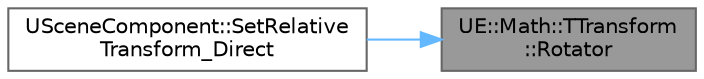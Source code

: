 digraph "UE::Math::TTransform::Rotator"
{
 // INTERACTIVE_SVG=YES
 // LATEX_PDF_SIZE
  bgcolor="transparent";
  edge [fontname=Helvetica,fontsize=10,labelfontname=Helvetica,labelfontsize=10];
  node [fontname=Helvetica,fontsize=10,shape=box,height=0.2,width=0.4];
  rankdir="RL";
  Node1 [id="Node000001",label="UE::Math::TTransform\l::Rotator",height=0.2,width=0.4,color="gray40", fillcolor="grey60", style="filled", fontcolor="black",tooltip=" "];
  Node1 -> Node2 [id="edge1_Node000001_Node000002",dir="back",color="steelblue1",style="solid",tooltip=" "];
  Node2 [id="Node000002",label="USceneComponent::SetRelative\lTransform_Direct",height=0.2,width=0.4,color="grey40", fillcolor="white", style="filled",URL="$d7/dde/classUSceneComponent.html#a063509b03935ef85a9a32bd2ddf1d03d",tooltip="Helper function to set the location, rotation, and scale without causing other side effects to this i..."];
}
